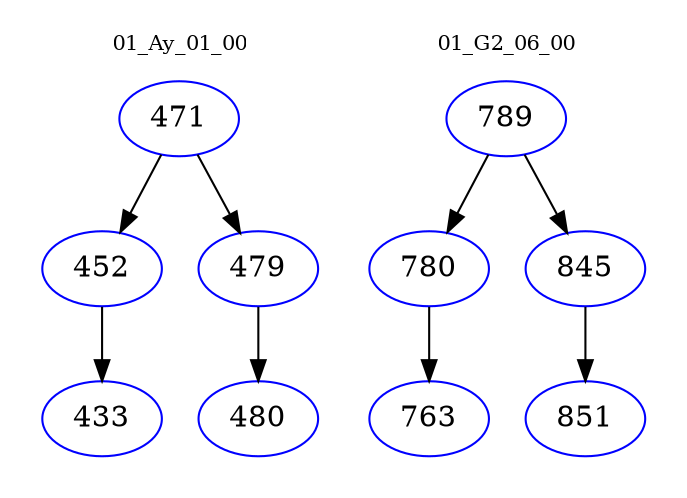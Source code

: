 digraph{
subgraph cluster_0 {
color = white
label = "01_Ay_01_00";
fontsize=10;
T0_471 [label="471", color="blue"]
T0_471 -> T0_452 [color="black"]
T0_452 [label="452", color="blue"]
T0_452 -> T0_433 [color="black"]
T0_433 [label="433", color="blue"]
T0_471 -> T0_479 [color="black"]
T0_479 [label="479", color="blue"]
T0_479 -> T0_480 [color="black"]
T0_480 [label="480", color="blue"]
}
subgraph cluster_1 {
color = white
label = "01_G2_06_00";
fontsize=10;
T1_789 [label="789", color="blue"]
T1_789 -> T1_780 [color="black"]
T1_780 [label="780", color="blue"]
T1_780 -> T1_763 [color="black"]
T1_763 [label="763", color="blue"]
T1_789 -> T1_845 [color="black"]
T1_845 [label="845", color="blue"]
T1_845 -> T1_851 [color="black"]
T1_851 [label="851", color="blue"]
}
}
